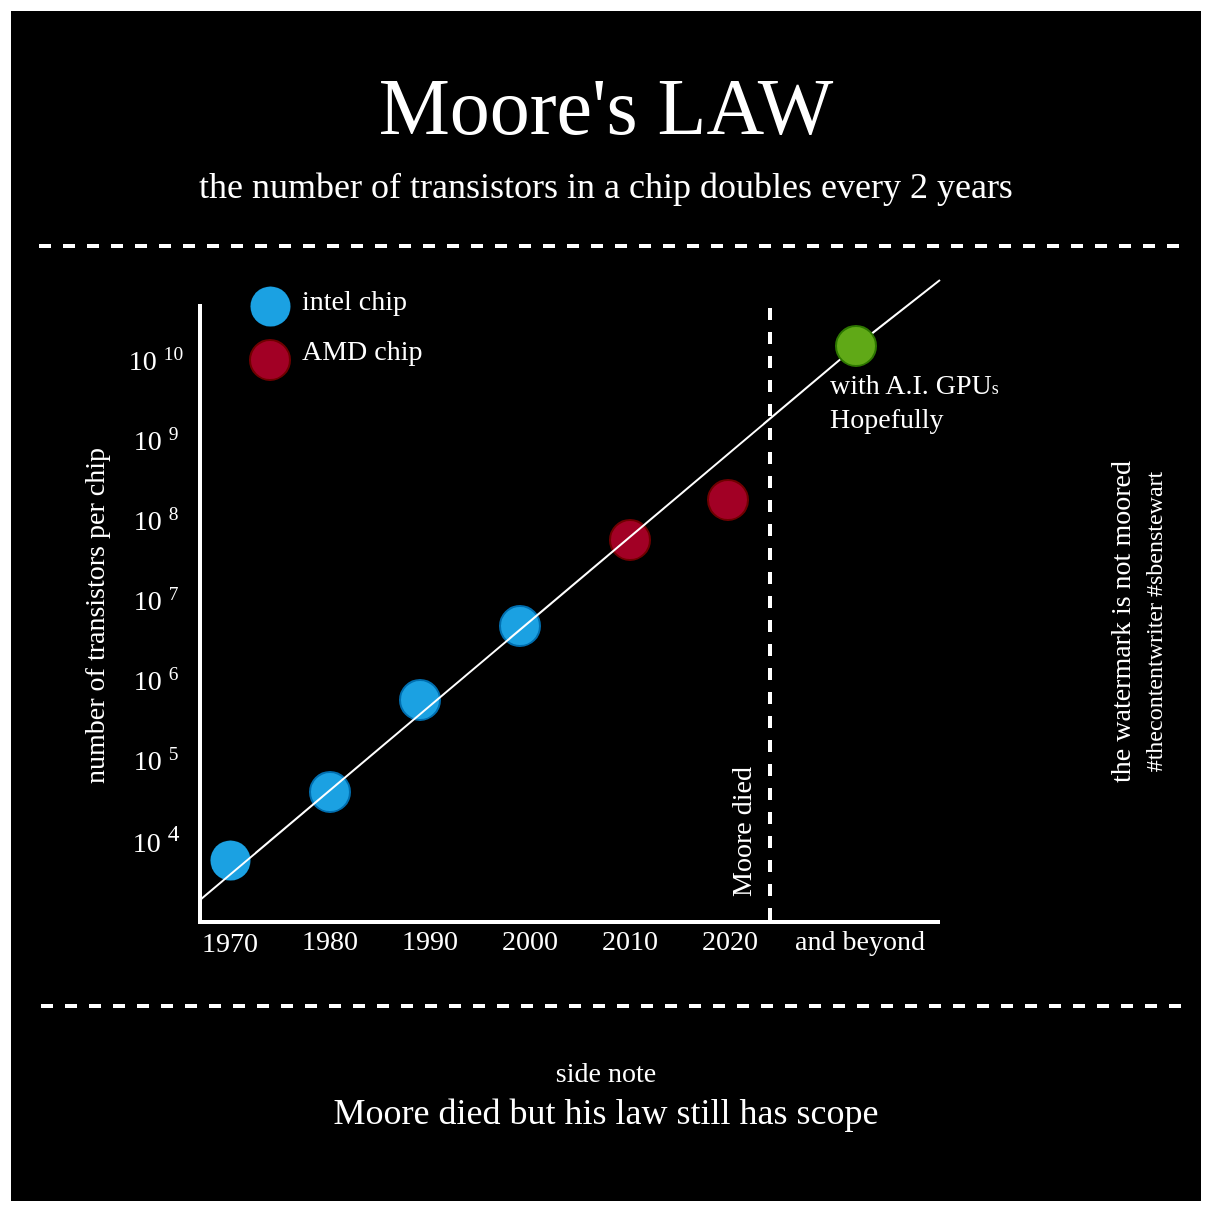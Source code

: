 <mxfile version="21.1.1" type="device">
  <diagram id="dX7Dphyso45SB9-RoEhv" name="Page-1">
    <mxGraphModel dx="913" dy="448" grid="1" gridSize="10" guides="1" tooltips="1" connect="1" arrows="1" fold="1" page="1" pageScale="1" pageWidth="827" pageHeight="1169" math="0" shadow="0">
      <root>
        <mxCell id="0" />
        <mxCell id="1" parent="0" />
        <mxCell id="nfxZPmU7g6QgWNAvG-ER-2" value="" style="whiteSpace=wrap;html=1;aspect=fixed;strokeWidth=5;strokeColor=#FFFFFF;fillColor=#000000;fontFamily=xkcd;" parent="1" vertex="1">
          <mxGeometry x="210" y="90" width="600" height="600" as="geometry" />
        </mxCell>
        <mxCell id="S3z5AZ7pnjP_rB98LnaU-18" value="" style="endArrow=none;html=1;rounded=0;strokeColor=#FFFFFF;fontColor=#FFFFFF;" edge="1" parent="1" source="S3z5AZ7pnjP_rB98LnaU-33">
          <mxGeometry width="50" height="50" relative="1" as="geometry">
            <mxPoint x="307" y="537" as="sourcePoint" />
            <mxPoint x="677" y="227" as="targetPoint" />
          </mxGeometry>
        </mxCell>
        <mxCell id="LCQen1SqzMLDeu4XuyOP-2" value="" style="edgeStyle=orthogonalEdgeStyle;rounded=0;orthogonalLoop=1;jettySize=auto;html=1;fontFamily=xkcd;" parent="1" source="8b6ggLF4gSHIukh4vJdm-18" edge="1">
          <mxGeometry relative="1" as="geometry">
            <mxPoint x="510" y="230" as="targetPoint" />
          </mxGeometry>
        </mxCell>
        <mxCell id="8b6ggLF4gSHIukh4vJdm-18" value="&lt;font face=&quot;xkcd&quot;&gt;&lt;span style=&quot;font-size: 40px;&quot;&gt;Moore&#39;s LAW&lt;/span&gt;&lt;br&gt;&lt;/font&gt;" style="text;html=1;strokeColor=none;fillColor=none;align=center;verticalAlign=middle;whiteSpace=wrap;rounded=0;fontColor=#FFFFFF;fontFamily=xkcd;" parent="1" vertex="1">
          <mxGeometry x="215" y="130" width="590" height="20" as="geometry" />
        </mxCell>
        <mxCell id="8b6ggLF4gSHIukh4vJdm-24" value="&lt;span style=&quot;text-align: justify;&quot;&gt;&lt;font face=&quot;xkcd&quot;&gt;&lt;span style=&quot;font-size: 18px;&quot;&gt;the number of transistors in a chip doubles every 2 years&lt;/span&gt;&lt;/font&gt;&lt;/span&gt;&lt;font face=&quot;xkcd&quot;&gt;&lt;br&gt;&lt;/font&gt;" style="text;html=1;strokeColor=none;fillColor=none;align=center;verticalAlign=middle;whiteSpace=wrap;rounded=0;fontColor=#FFFFFF;fontFamily=xkcd;" parent="1" vertex="1">
          <mxGeometry x="210" y="170" width="600" height="20" as="geometry" />
        </mxCell>
        <mxCell id="8b6ggLF4gSHIukh4vJdm-30" value="" style="endArrow=none;dashed=1;html=1;strokeWidth=2;labelBackgroundColor=none;fontColor=#FFFFFF;strokeColor=#FFFFFF;fontFamily=xkcd;" parent="1" edge="1">
          <mxGeometry width="50" height="50" relative="1" as="geometry">
            <mxPoint x="796.5" y="210" as="sourcePoint" />
            <mxPoint x="221.5" y="210" as="targetPoint" />
          </mxGeometry>
        </mxCell>
        <mxCell id="k-dpR7HA_-HZ3Fbqk2lw-16" value="" style="endArrow=none;dashed=1;html=1;strokeWidth=2;labelBackgroundColor=none;fontColor=#FFFFFF;strokeColor=#FFFFFF;fontFamily=xkcd;" parent="1" edge="1">
          <mxGeometry width="50" height="50" relative="1" as="geometry">
            <mxPoint x="797.5" y="590" as="sourcePoint" />
            <mxPoint x="222.5" y="590" as="targetPoint" />
          </mxGeometry>
        </mxCell>
        <mxCell id="k-dpR7HA_-HZ3Fbqk2lw-17" value="&lt;font face=&quot;xkcd&quot;&gt;&lt;span style=&quot;font-size: 14px&quot;&gt;side note&lt;br&gt;&lt;/span&gt;&lt;/font&gt;&lt;font face=&quot;xkcd&quot;&gt;&lt;span style=&quot;font-size: 18px;&quot;&gt;Moore died but his law still has scope&lt;/span&gt;&lt;br&gt;&lt;/font&gt;" style="text;html=1;strokeColor=none;fillColor=none;align=center;verticalAlign=middle;whiteSpace=wrap;rounded=0;fontColor=#FFFFFF;fontFamily=xkcd;" parent="1" vertex="1">
          <mxGeometry x="220" y="600" width="580" height="70" as="geometry" />
        </mxCell>
        <mxCell id="euaHSMH8fYii958cPEId-22" style="edgeStyle=orthogonalEdgeStyle;rounded=0;orthogonalLoop=1;jettySize=auto;html=1;exitX=0.5;exitY=1;exitDx=0;exitDy=0;strokeWidth=2;fontFamily=xkcd;" parent="1" edge="1">
          <mxGeometry relative="1" as="geometry">
            <mxPoint x="661" y="451" as="sourcePoint" />
            <mxPoint x="661" y="451" as="targetPoint" />
          </mxGeometry>
        </mxCell>
        <mxCell id="pKVuHFSoDqtFi99w7tCS-15" value="&lt;font face=&quot;xkcd&quot;&gt;&lt;span style=&quot;font-size: 14px&quot;&gt;the watermark is not moored&lt;br&gt;&lt;/span&gt;#thecontentwriter #sbenstewart&lt;br&gt;&lt;/font&gt;" style="text;html=1;strokeColor=none;fillColor=none;align=center;verticalAlign=middle;whiteSpace=wrap;rounded=0;rotation=-90;fontColor=#FFFFFF;fontFamily=xkcd;" parent="1" vertex="1">
          <mxGeometry x="630" y="388" width="290" height="20" as="geometry" />
        </mxCell>
        <mxCell id="S3z5AZ7pnjP_rB98LnaU-1" value="" style="endArrow=none;html=1;rounded=0;strokeWidth=2;strokeColor=#FFFFFF;fontColor=#FFFFFF;" edge="1" parent="1">
          <mxGeometry width="50" height="50" relative="1" as="geometry">
            <mxPoint x="307" y="549" as="sourcePoint" />
            <mxPoint x="307" y="239" as="targetPoint" />
          </mxGeometry>
        </mxCell>
        <mxCell id="S3z5AZ7pnjP_rB98LnaU-2" value="" style="endArrow=none;html=1;rounded=0;strokeWidth=2;strokeColor=#FFFFFF;fontColor=#FFFFFF;" edge="1" parent="1">
          <mxGeometry width="50" height="50" relative="1" as="geometry">
            <mxPoint x="307" y="548" as="sourcePoint" />
            <mxPoint x="677" y="548" as="targetPoint" />
          </mxGeometry>
        </mxCell>
        <mxCell id="S3z5AZ7pnjP_rB98LnaU-3" value="&lt;div style=&quot;text-align: left;&quot;&gt;&lt;span style=&quot;font-size: 14px;&quot;&gt;1970&lt;/span&gt;&lt;/div&gt;" style="text;html=1;strokeColor=none;fillColor=none;align=center;verticalAlign=middle;whiteSpace=wrap;rounded=0;fontColor=#FFFFFF;fontFamily=xkcd;" vertex="1" parent="1">
          <mxGeometry x="297" y="549" width="50" height="20" as="geometry" />
        </mxCell>
        <mxCell id="S3z5AZ7pnjP_rB98LnaU-4" value="&lt;div style=&quot;text-align: left;&quot;&gt;&lt;span style=&quot;font-size: 14px;&quot;&gt;1980&lt;/span&gt;&lt;/div&gt;" style="text;html=1;strokeColor=none;fillColor=none;align=center;verticalAlign=middle;whiteSpace=wrap;rounded=0;fontColor=#FFFFFF;fontFamily=xkcd;" vertex="1" parent="1">
          <mxGeometry x="347" y="548" width="50" height="20" as="geometry" />
        </mxCell>
        <mxCell id="S3z5AZ7pnjP_rB98LnaU-5" value="&lt;div style=&quot;text-align: left;&quot;&gt;&lt;span style=&quot;font-size: 14px;&quot;&gt;1990&lt;/span&gt;&lt;/div&gt;" style="text;html=1;strokeColor=none;fillColor=none;align=center;verticalAlign=middle;whiteSpace=wrap;rounded=0;fontColor=#FFFFFF;fontFamily=xkcd;" vertex="1" parent="1">
          <mxGeometry x="397" y="548" width="50" height="20" as="geometry" />
        </mxCell>
        <mxCell id="S3z5AZ7pnjP_rB98LnaU-6" value="&lt;div style=&quot;text-align: left;&quot;&gt;&lt;span style=&quot;font-size: 14px;&quot;&gt;2000&lt;/span&gt;&lt;/div&gt;" style="text;html=1;strokeColor=none;fillColor=none;align=center;verticalAlign=middle;whiteSpace=wrap;rounded=0;fontColor=#FFFFFF;fontFamily=xkcd;" vertex="1" parent="1">
          <mxGeometry x="447" y="548" width="50" height="20" as="geometry" />
        </mxCell>
        <mxCell id="S3z5AZ7pnjP_rB98LnaU-7" value="&lt;div style=&quot;text-align: left;&quot;&gt;&lt;span style=&quot;font-size: 14px;&quot;&gt;2010&lt;/span&gt;&lt;/div&gt;" style="text;html=1;strokeColor=none;fillColor=none;align=center;verticalAlign=middle;whiteSpace=wrap;rounded=0;fontColor=#FFFFFF;fontFamily=xkcd;" vertex="1" parent="1">
          <mxGeometry x="497" y="548" width="50" height="20" as="geometry" />
        </mxCell>
        <mxCell id="S3z5AZ7pnjP_rB98LnaU-8" value="&lt;div style=&quot;text-align: left;&quot;&gt;&lt;span style=&quot;font-size: 14px;&quot;&gt;2020&lt;/span&gt;&lt;/div&gt;" style="text;html=1;strokeColor=none;fillColor=none;align=center;verticalAlign=middle;whiteSpace=wrap;rounded=0;fontColor=#FFFFFF;fontFamily=xkcd;" vertex="1" parent="1">
          <mxGeometry x="547" y="548" width="50" height="20" as="geometry" />
        </mxCell>
        <mxCell id="S3z5AZ7pnjP_rB98LnaU-10" value="&lt;div style=&quot;text-align: left;&quot;&gt;&lt;span style=&quot;font-size: 14px;&quot;&gt;and beyond&lt;/span&gt;&lt;/div&gt;" style="text;html=1;strokeColor=none;fillColor=none;align=center;verticalAlign=middle;whiteSpace=wrap;rounded=0;fontColor=#FFFFFF;fontFamily=xkcd;" vertex="1" parent="1">
          <mxGeometry x="587" y="548" width="100" height="20" as="geometry" />
        </mxCell>
        <mxCell id="S3z5AZ7pnjP_rB98LnaU-11" value="" style="ellipse;whiteSpace=wrap;html=1;aspect=fixed;fontFamily=xkcd;fillColor=#1ba1e2;strokeWidth=0;strokeColor=#006EAF;fontColor=#ffffff;" vertex="1" parent="1">
          <mxGeometry x="312" y="507" width="20" height="20" as="geometry" />
        </mxCell>
        <mxCell id="S3z5AZ7pnjP_rB98LnaU-13" value="" style="ellipse;whiteSpace=wrap;html=1;aspect=fixed;fontFamily=xkcd;fillColor=#1ba1e2;strokeColor=#006EAF;fontColor=#ffffff;" vertex="1" parent="1">
          <mxGeometry x="362" y="473" width="20" height="20" as="geometry" />
        </mxCell>
        <mxCell id="S3z5AZ7pnjP_rB98LnaU-14" value="" style="ellipse;whiteSpace=wrap;html=1;aspect=fixed;fontFamily=xkcd;fillColor=#1ba1e2;strokeColor=#006EAF;fontColor=#ffffff;" vertex="1" parent="1">
          <mxGeometry x="407" y="427" width="20" height="20" as="geometry" />
        </mxCell>
        <mxCell id="S3z5AZ7pnjP_rB98LnaU-15" value="" style="ellipse;whiteSpace=wrap;html=1;aspect=fixed;fontFamily=xkcd;fillColor=#1ba1e2;strokeColor=#006EAF;fontColor=#ffffff;" vertex="1" parent="1">
          <mxGeometry x="457" y="390" width="20" height="20" as="geometry" />
        </mxCell>
        <mxCell id="S3z5AZ7pnjP_rB98LnaU-16" value="" style="ellipse;whiteSpace=wrap;html=1;aspect=fixed;fontFamily=xkcd;fillColor=#a20025;strokeColor=#6F0000;fontColor=#ffffff;" vertex="1" parent="1">
          <mxGeometry x="512" y="347" width="20" height="20" as="geometry" />
        </mxCell>
        <mxCell id="S3z5AZ7pnjP_rB98LnaU-17" value="" style="ellipse;whiteSpace=wrap;html=1;aspect=fixed;fontFamily=xkcd;fillColor=#a20025;strokeColor=#6F0000;fontColor=#ffffff;" vertex="1" parent="1">
          <mxGeometry x="561" y="327" width="20" height="20" as="geometry" />
        </mxCell>
        <mxCell id="S3z5AZ7pnjP_rB98LnaU-19" value="&lt;div style=&quot;text-align: left;&quot;&gt;&lt;span style=&quot;font-size: 14px;&quot;&gt;number of transistors per chip&lt;/span&gt;&lt;/div&gt;" style="text;html=1;strokeColor=none;fillColor=none;align=center;verticalAlign=middle;whiteSpace=wrap;rounded=0;fontColor=#FFFFFF;fontFamily=xkcd;rotation=-90;" vertex="1" parent="1">
          <mxGeometry x="80" y="385" width="350" height="20" as="geometry" />
        </mxCell>
        <mxCell id="S3z5AZ7pnjP_rB98LnaU-20" value="&lt;div style=&quot;text-align: left;&quot;&gt;&lt;span style=&quot;font-size: 14px;&quot;&gt;10&amp;nbsp;&lt;sup&gt;4&lt;/sup&gt;&lt;/span&gt;&lt;/div&gt;" style="text;html=1;strokeColor=none;fillColor=none;align=center;verticalAlign=middle;whiteSpace=wrap;rounded=0;fontColor=#FFFFFF;fontFamily=xkcd;" vertex="1" parent="1">
          <mxGeometry x="260" y="497" width="50" height="20" as="geometry" />
        </mxCell>
        <mxCell id="S3z5AZ7pnjP_rB98LnaU-21" value="&lt;div style=&quot;text-align: left;&quot;&gt;&lt;span style=&quot;font-size: 14px;&quot;&gt;10 &lt;/span&gt;&lt;span style=&quot;font-size: 11.667px;&quot;&gt;&lt;sup&gt;5&lt;/sup&gt;&lt;/span&gt;&lt;/div&gt;" style="text;html=1;strokeColor=none;fillColor=none;align=center;verticalAlign=middle;whiteSpace=wrap;rounded=0;fontColor=#FFFFFF;fontFamily=xkcd;" vertex="1" parent="1">
          <mxGeometry x="260" y="457" width="50" height="20" as="geometry" />
        </mxCell>
        <mxCell id="S3z5AZ7pnjP_rB98LnaU-22" value="&lt;div style=&quot;text-align: left;&quot;&gt;&lt;span style=&quot;font-size: 14px;&quot;&gt;10 &lt;/span&gt;&lt;span style=&quot;font-size: 11.667px;&quot;&gt;&lt;sup&gt;6&lt;/sup&gt;&lt;/span&gt;&lt;/div&gt;" style="text;html=1;strokeColor=none;fillColor=none;align=center;verticalAlign=middle;whiteSpace=wrap;rounded=0;fontColor=#FFFFFF;fontFamily=xkcd;" vertex="1" parent="1">
          <mxGeometry x="260" y="417" width="50" height="20" as="geometry" />
        </mxCell>
        <mxCell id="S3z5AZ7pnjP_rB98LnaU-23" value="&lt;div style=&quot;text-align: left;&quot;&gt;&lt;span style=&quot;font-size: 14px;&quot;&gt;10 &lt;/span&gt;&lt;span style=&quot;font-size: 11.667px;&quot;&gt;&lt;sup&gt;7&lt;/sup&gt;&lt;/span&gt;&lt;/div&gt;" style="text;html=1;strokeColor=none;fillColor=none;align=center;verticalAlign=middle;whiteSpace=wrap;rounded=0;fontColor=#FFFFFF;fontFamily=xkcd;" vertex="1" parent="1">
          <mxGeometry x="260" y="377" width="50" height="20" as="geometry" />
        </mxCell>
        <mxCell id="S3z5AZ7pnjP_rB98LnaU-24" value="&lt;div style=&quot;text-align: left;&quot;&gt;&lt;span style=&quot;font-size: 14px;&quot;&gt;10 &lt;/span&gt;&lt;span style=&quot;font-size: 11.667px;&quot;&gt;&lt;sup&gt;8&lt;/sup&gt;&lt;/span&gt;&lt;/div&gt;" style="text;html=1;strokeColor=none;fillColor=none;align=center;verticalAlign=middle;whiteSpace=wrap;rounded=0;fontColor=#FFFFFF;fontFamily=xkcd;" vertex="1" parent="1">
          <mxGeometry x="260" y="337" width="50" height="20" as="geometry" />
        </mxCell>
        <mxCell id="S3z5AZ7pnjP_rB98LnaU-25" value="&lt;div style=&quot;text-align: left;&quot;&gt;&lt;span style=&quot;font-size: 14px;&quot;&gt;10 &lt;/span&gt;&lt;span style=&quot;font-size: 11.667px;&quot;&gt;&lt;sup&gt;9&lt;/sup&gt;&lt;/span&gt;&lt;/div&gt;" style="text;html=1;strokeColor=none;fillColor=none;align=center;verticalAlign=middle;whiteSpace=wrap;rounded=0;fontColor=#FFFFFF;fontFamily=xkcd;" vertex="1" parent="1">
          <mxGeometry x="260" y="297" width="50" height="20" as="geometry" />
        </mxCell>
        <mxCell id="S3z5AZ7pnjP_rB98LnaU-26" value="&lt;div style=&quot;text-align: left;&quot;&gt;&lt;span style=&quot;font-size: 14px;&quot;&gt;10 &lt;/span&gt;&lt;span style=&quot;font-size: 11.667px;&quot;&gt;&lt;sup&gt;10&lt;/sup&gt;&lt;/span&gt;&lt;/div&gt;" style="text;html=1;strokeColor=none;fillColor=none;align=center;verticalAlign=middle;whiteSpace=wrap;rounded=0;fontColor=#FFFFFF;fontFamily=xkcd;" vertex="1" parent="1">
          <mxGeometry x="260" y="257" width="50" height="20" as="geometry" />
        </mxCell>
        <mxCell id="S3z5AZ7pnjP_rB98LnaU-27" value="" style="ellipse;whiteSpace=wrap;html=1;aspect=fixed;fontFamily=xkcd;fillColor=#1ba1e2;strokeWidth=0;strokeColor=#006EAF;fontColor=#ffffff;" vertex="1" parent="1">
          <mxGeometry x="332" y="230" width="20" height="20" as="geometry" />
        </mxCell>
        <mxCell id="S3z5AZ7pnjP_rB98LnaU-28" value="" style="ellipse;whiteSpace=wrap;html=1;aspect=fixed;fontFamily=xkcd;fillColor=#a20025;strokeColor=#6F0000;fontColor=#ffffff;" vertex="1" parent="1">
          <mxGeometry x="332" y="257" width="20" height="20" as="geometry" />
        </mxCell>
        <mxCell id="S3z5AZ7pnjP_rB98LnaU-29" value="&lt;div style=&quot;&quot;&gt;&lt;span style=&quot;font-size: 14px;&quot;&gt;intel chip&lt;/span&gt;&lt;/div&gt;" style="text;html=1;strokeColor=none;fillColor=none;align=left;verticalAlign=middle;whiteSpace=wrap;rounded=0;fontColor=#FFFFFF;fontFamily=xkcd;" vertex="1" parent="1">
          <mxGeometry x="356" y="228" width="93" height="20" as="geometry" />
        </mxCell>
        <mxCell id="S3z5AZ7pnjP_rB98LnaU-30" value="&lt;div style=&quot;&quot;&gt;&lt;span style=&quot;font-size: 14px;&quot;&gt;AMD chip&lt;/span&gt;&lt;/div&gt;" style="text;html=1;strokeColor=none;fillColor=none;align=left;verticalAlign=middle;whiteSpace=wrap;rounded=0;fontColor=#FFFFFF;fontFamily=xkcd;" vertex="1" parent="1">
          <mxGeometry x="356" y="253" width="93" height="20" as="geometry" />
        </mxCell>
        <mxCell id="S3z5AZ7pnjP_rB98LnaU-31" value="" style="endArrow=none;html=1;rounded=0;strokeWidth=2;strokeColor=#FFFFFF;fontColor=#FFFFFF;dashed=1;" edge="1" parent="1">
          <mxGeometry width="50" height="50" relative="1" as="geometry">
            <mxPoint x="592" y="547" as="sourcePoint" />
            <mxPoint x="592" y="237" as="targetPoint" />
          </mxGeometry>
        </mxCell>
        <mxCell id="S3z5AZ7pnjP_rB98LnaU-32" value="&lt;div style=&quot;text-align: left;&quot;&gt;&lt;span style=&quot;font-size: 14px;&quot;&gt;Moore died&lt;/span&gt;&lt;/div&gt;" style="text;html=1;strokeColor=none;fillColor=none;align=center;verticalAlign=middle;whiteSpace=wrap;rounded=0;fontColor=#FFFFFF;fontFamily=xkcd;rotation=-90;" vertex="1" parent="1">
          <mxGeometry x="532" y="493" width="93" height="20" as="geometry" />
        </mxCell>
        <mxCell id="S3z5AZ7pnjP_rB98LnaU-34" value="" style="endArrow=none;html=1;rounded=0;strokeColor=#FFFFFF;fontColor=#FFFFFF;" edge="1" parent="1" target="S3z5AZ7pnjP_rB98LnaU-33">
          <mxGeometry width="50" height="50" relative="1" as="geometry">
            <mxPoint x="307" y="537" as="sourcePoint" />
            <mxPoint x="677" y="227" as="targetPoint" />
          </mxGeometry>
        </mxCell>
        <mxCell id="S3z5AZ7pnjP_rB98LnaU-33" value="" style="ellipse;whiteSpace=wrap;html=1;aspect=fixed;fontFamily=xkcd;fillColor=#60a917;strokeColor=#2D7600;fontColor=#ffffff;" vertex="1" parent="1">
          <mxGeometry x="625" y="250" width="20" height="20" as="geometry" />
        </mxCell>
        <mxCell id="S3z5AZ7pnjP_rB98LnaU-35" value="&lt;div style=&quot;&quot;&gt;&lt;span style=&quot;font-size: 14px;&quot;&gt;with A.I. GPU&lt;/span&gt;&lt;font style=&quot;font-size: 9px;&quot;&gt;s&lt;/font&gt;&lt;/div&gt;&lt;div style=&quot;&quot;&gt;&lt;span style=&quot;font-size: 14px;&quot;&gt;Hopefully&lt;/span&gt;&lt;/div&gt;" style="text;html=1;strokeColor=none;fillColor=none;align=left;verticalAlign=middle;whiteSpace=wrap;rounded=0;fontColor=#FFFFFF;fontFamily=xkcd;" vertex="1" parent="1">
          <mxGeometry x="620" y="266" width="93" height="43" as="geometry" />
        </mxCell>
      </root>
    </mxGraphModel>
  </diagram>
</mxfile>
